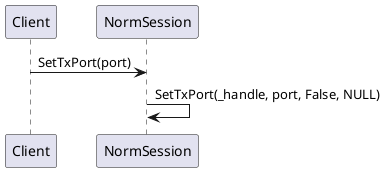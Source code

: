 @startuml
Client -> NormSession : SetTxPort(port)
NormSession -> NormSession : SetTxPort(_handle, port, False, NULL)
@enduml